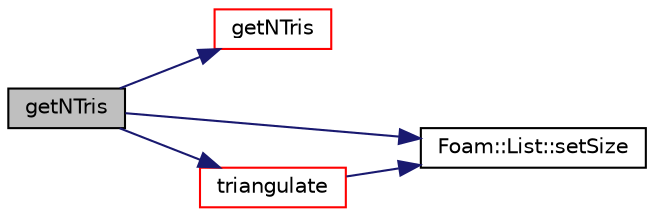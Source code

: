 digraph "getNTris"
{
  bgcolor="transparent";
  edge [fontname="Helvetica",fontsize="10",labelfontname="Helvetica",labelfontsize="10"];
  node [fontname="Helvetica",fontsize="10",shape=record];
  rankdir="LR";
  Node2861 [label="getNTris",height=0.2,width=0.4,color="black", fillcolor="grey75", style="filled", fontcolor="black"];
  Node2861 -> Node2862 [color="midnightblue",fontsize="10",style="solid",fontname="Helvetica"];
  Node2862 [label="getNTris",height=0.2,width=0.4,color="red",URL="$a22169.html#a29521cafddee88887ef67a72f31e57d5",tooltip="Simple triangulation of face subset. Returns number of triangles. "];
  Node2861 -> Node2912 [color="midnightblue",fontsize="10",style="solid",fontname="Helvetica"];
  Node2912 [label="Foam::List::setSize",height=0.2,width=0.4,color="black",URL="$a26833.html#aedb985ffeaf1bdbfeccc2a8730405703",tooltip="Reset size of List. "];
  Node2861 -> Node2913 [color="midnightblue",fontsize="10",style="solid",fontname="Helvetica"];
  Node2913 [label="triangulate",height=0.2,width=0.4,color="red",URL="$a22169.html#a34cdf8e6a17ccc1b6b2819657390088c",tooltip="Simple triangulation of face subset. TotalNTris is total number. "];
  Node2913 -> Node2912 [color="midnightblue",fontsize="10",style="solid",fontname="Helvetica"];
}
